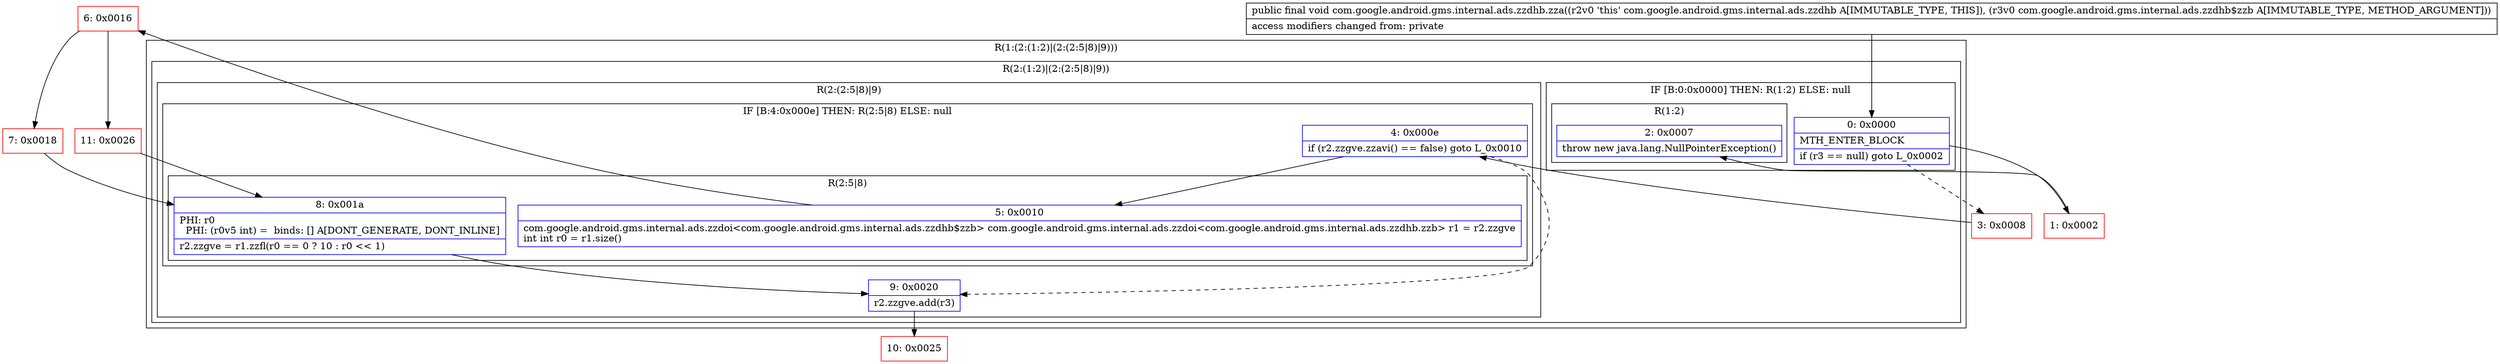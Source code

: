 digraph "CFG forcom.google.android.gms.internal.ads.zzdhb.zza(Lcom\/google\/android\/gms\/internal\/ads\/zzdhb$zzb;)V" {
subgraph cluster_Region_1927945405 {
label = "R(1:(2:(1:2)|(2:(2:5|8)|9)))";
node [shape=record,color=blue];
subgraph cluster_Region_1984651137 {
label = "R(2:(1:2)|(2:(2:5|8)|9))";
node [shape=record,color=blue];
subgraph cluster_IfRegion_788574890 {
label = "IF [B:0:0x0000] THEN: R(1:2) ELSE: null";
node [shape=record,color=blue];
Node_0 [shape=record,label="{0\:\ 0x0000|MTH_ENTER_BLOCK\l|if (r3 == null) goto L_0x0002\l}"];
subgraph cluster_Region_1484851238 {
label = "R(1:2)";
node [shape=record,color=blue];
Node_2 [shape=record,label="{2\:\ 0x0007|throw new java.lang.NullPointerException()\l}"];
}
}
subgraph cluster_Region_2058156159 {
label = "R(2:(2:5|8)|9)";
node [shape=record,color=blue];
subgraph cluster_IfRegion_1446451196 {
label = "IF [B:4:0x000e] THEN: R(2:5|8) ELSE: null";
node [shape=record,color=blue];
Node_4 [shape=record,label="{4\:\ 0x000e|if (r2.zzgve.zzavi() == false) goto L_0x0010\l}"];
subgraph cluster_Region_2004815904 {
label = "R(2:5|8)";
node [shape=record,color=blue];
Node_5 [shape=record,label="{5\:\ 0x0010|com.google.android.gms.internal.ads.zzdoi\<com.google.android.gms.internal.ads.zzdhb$zzb\> com.google.android.gms.internal.ads.zzdoi\<com.google.android.gms.internal.ads.zzdhb.zzb\> r1 = r2.zzgve\lint int r0 = r1.size()\l}"];
Node_8 [shape=record,label="{8\:\ 0x001a|PHI: r0 \l  PHI: (r0v5 int) =  binds: [] A[DONT_GENERATE, DONT_INLINE]\l|r2.zzgve = r1.zzfl(r0 == 0 ? 10 : r0 \<\< 1)\l}"];
}
}
Node_9 [shape=record,label="{9\:\ 0x0020|r2.zzgve.add(r3)\l}"];
}
}
}
Node_1 [shape=record,color=red,label="{1\:\ 0x0002}"];
Node_3 [shape=record,color=red,label="{3\:\ 0x0008}"];
Node_6 [shape=record,color=red,label="{6\:\ 0x0016}"];
Node_7 [shape=record,color=red,label="{7\:\ 0x0018}"];
Node_10 [shape=record,color=red,label="{10\:\ 0x0025}"];
Node_11 [shape=record,color=red,label="{11\:\ 0x0026}"];
MethodNode[shape=record,label="{public final void com.google.android.gms.internal.ads.zzdhb.zza((r2v0 'this' com.google.android.gms.internal.ads.zzdhb A[IMMUTABLE_TYPE, THIS]), (r3v0 com.google.android.gms.internal.ads.zzdhb$zzb A[IMMUTABLE_TYPE, METHOD_ARGUMENT]))  | access modifiers changed from: private\l}"];
MethodNode -> Node_0;
Node_0 -> Node_1;
Node_0 -> Node_3[style=dashed];
Node_4 -> Node_5;
Node_4 -> Node_9[style=dashed];
Node_5 -> Node_6;
Node_8 -> Node_9;
Node_9 -> Node_10;
Node_1 -> Node_2;
Node_3 -> Node_4;
Node_6 -> Node_7;
Node_6 -> Node_11;
Node_7 -> Node_8;
Node_11 -> Node_8;
}

